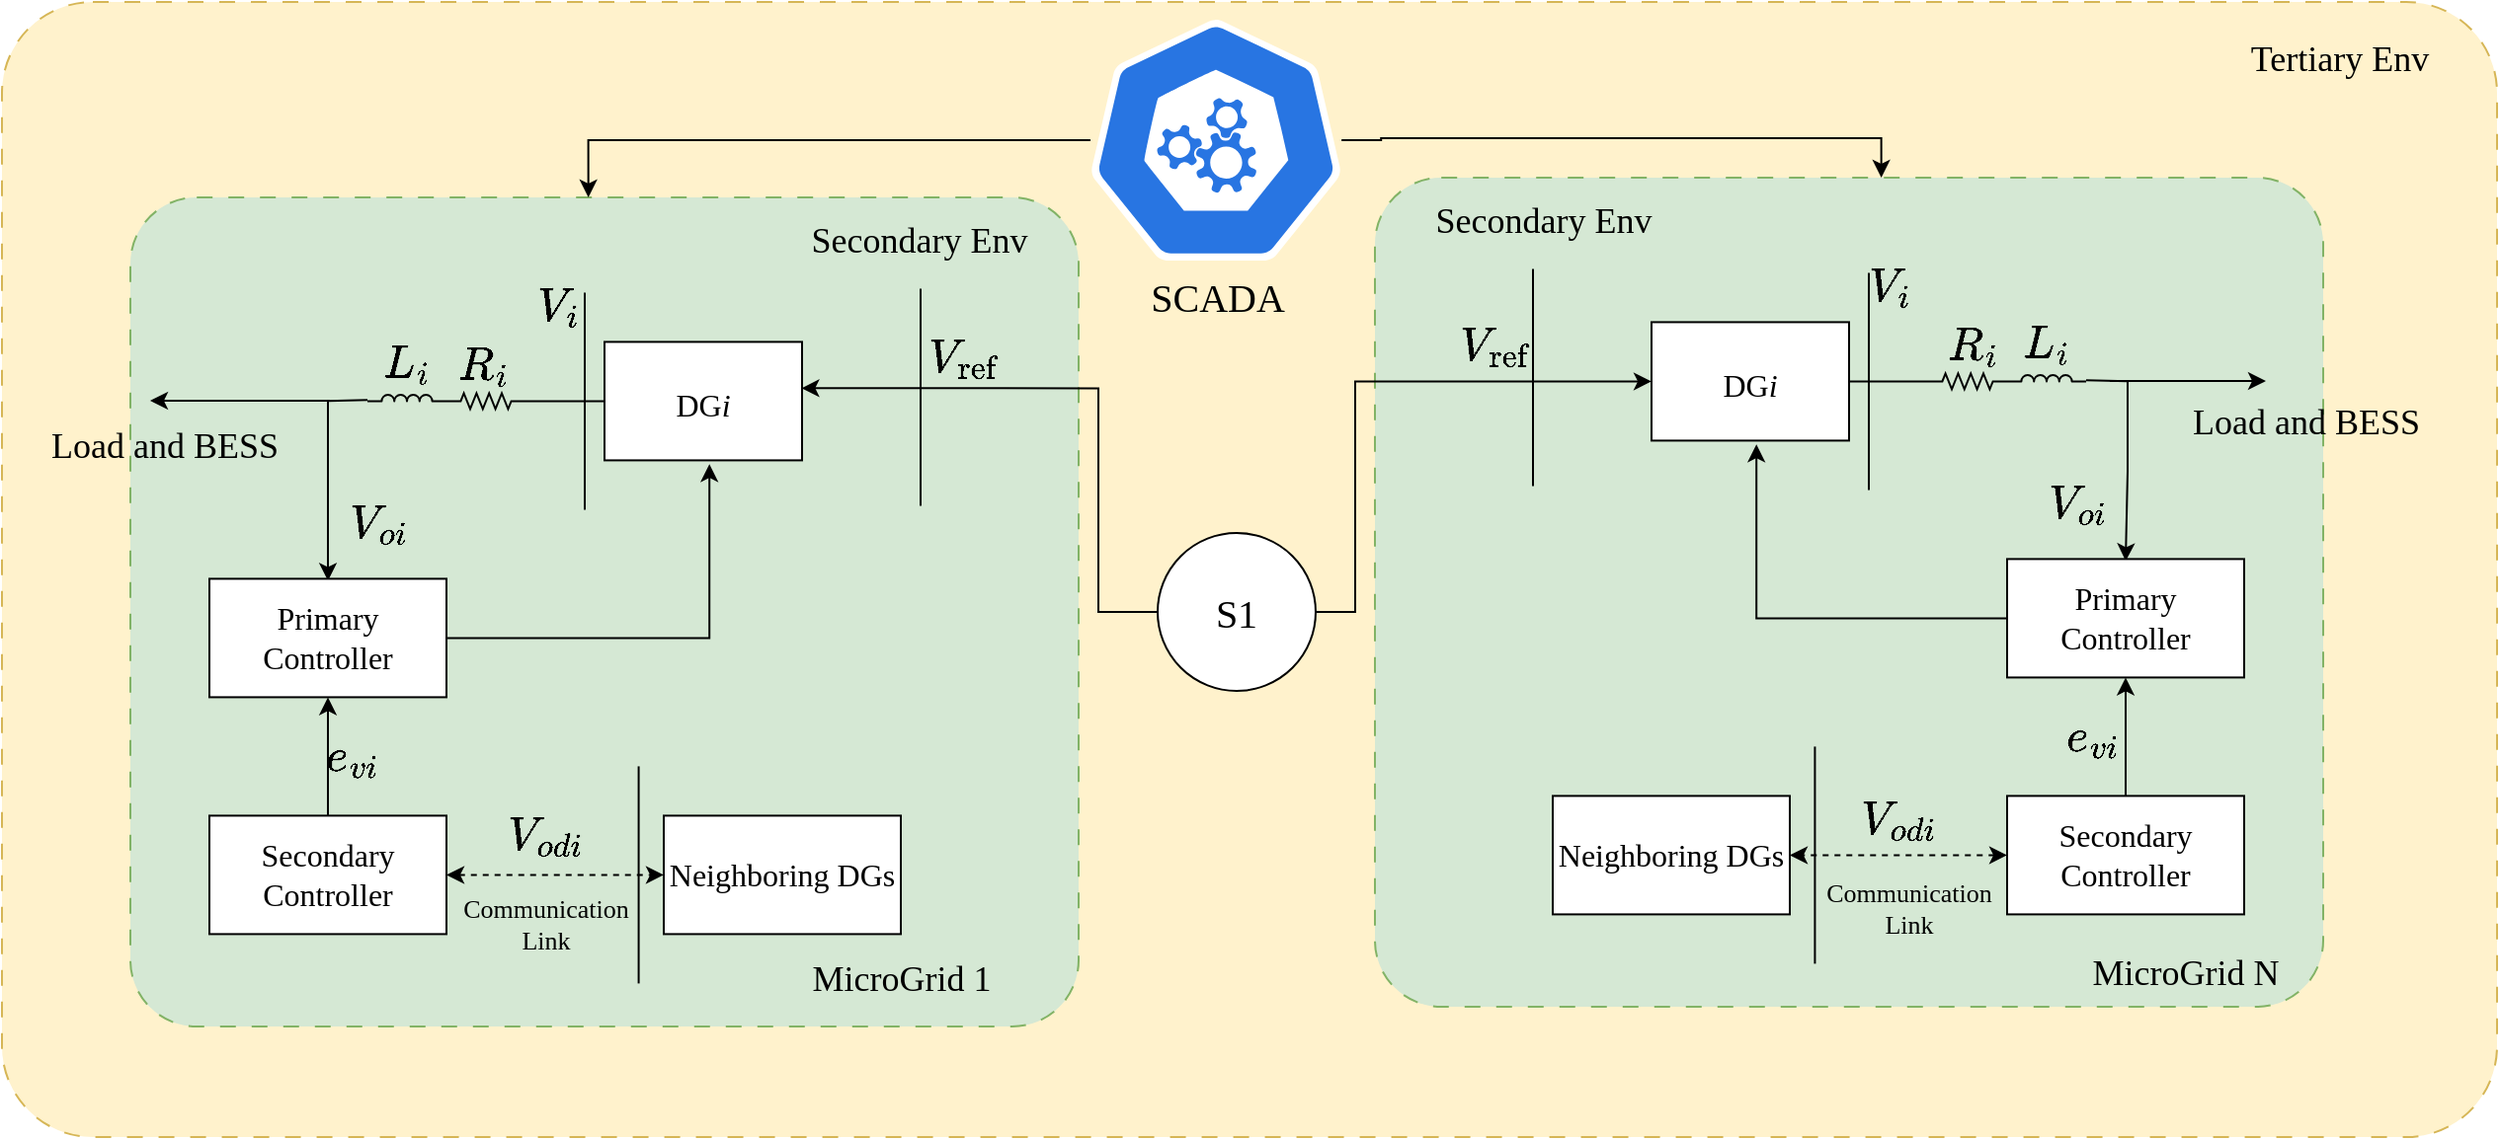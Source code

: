 <mxfile version="24.7.17">
  <diagram name="Page-1" id="SijFvWRQ9d3JYZ7rfSls">
    <mxGraphModel dx="2564" dy="1537" grid="0" gridSize="10" guides="0" tooltips="1" connect="1" arrows="1" fold="1" page="1" pageScale="1" pageWidth="850" pageHeight="1100" math="1" shadow="0">
      <root>
        <mxCell id="0" />
        <mxCell id="1" parent="0" />
        <mxCell id="hiO2bRL1TF32k89wcuFY-95" value="" style="rounded=1;whiteSpace=wrap;html=1;arcSize=8;dashed=1;dashPattern=8 8;fillColor=#fff2cc;strokeColor=#d6b656;" vertex="1" parent="1">
          <mxGeometry x="-105" y="231" width="1263" height="575" as="geometry" />
        </mxCell>
        <mxCell id="hiO2bRL1TF32k89wcuFY-91" value="" style="group;flipH=1;" vertex="1" connectable="0" parent="1">
          <mxGeometry x="590" y="320" width="537" height="423" as="geometry" />
        </mxCell>
        <mxCell id="hiO2bRL1TF32k89wcuFY-66" value="" style="rounded=1;whiteSpace=wrap;html=1;arcSize=8;dashed=1;dashPattern=8 8;fillColor=#d5e8d4;strokeColor=#82b366;" vertex="1" parent="hiO2bRL1TF32k89wcuFY-91">
          <mxGeometry width="480" height="420" as="geometry" />
        </mxCell>
        <mxCell id="hiO2bRL1TF32k89wcuFY-67" value="&lt;sub style=&quot;font-size: 16px;&quot;&gt;&lt;span style=&quot;font-size: 16px;&quot;&gt;DG&lt;/span&gt;&lt;i style=&quot;font-size: 16px;&quot;&gt;i&lt;/i&gt;&lt;/sub&gt;" style="rounded=0;whiteSpace=wrap;html=1;fontFamily=Times New Roman;fontSize=16;" vertex="1" parent="hiO2bRL1TF32k89wcuFY-91">
          <mxGeometry x="140" y="73.2" width="100" height="60" as="geometry" />
        </mxCell>
        <mxCell id="hiO2bRL1TF32k89wcuFY-68" value="$$V_{\text{ref}}$$" style="text;html=1;align=center;verticalAlign=middle;resizable=0;points=[];autosize=1;strokeColor=none;fillColor=none;fontSize=20;" vertex="1" parent="hiO2bRL1TF32k89wcuFY-91">
          <mxGeometry x="-30" y="65.0" width="180" height="40" as="geometry" />
        </mxCell>
        <mxCell id="hiO2bRL1TF32k89wcuFY-69" value="" style="pointerEvents=1;verticalLabelPosition=bottom;shadow=0;dashed=0;align=center;html=1;verticalAlign=top;shape=mxgraph.electrical.resistors.resistor_2;" vertex="1" parent="hiO2bRL1TF32k89wcuFY-91">
          <mxGeometry x="280" y="99.2" width="40" height="8" as="geometry" />
        </mxCell>
        <mxCell id="hiO2bRL1TF32k89wcuFY-70" style="edgeStyle=orthogonalEdgeStyle;rounded=0;orthogonalLoop=1;jettySize=auto;html=1;endArrow=classic;endFill=1;" edge="1" parent="hiO2bRL1TF32k89wcuFY-91">
          <mxGeometry relative="1" as="geometry">
            <mxPoint x="380" y="194.2" as="targetPoint" />
            <mxPoint x="360.0" y="102.629" as="sourcePoint" />
          </mxGeometry>
        </mxCell>
        <mxCell id="hiO2bRL1TF32k89wcuFY-71" value="" style="pointerEvents=1;verticalLabelPosition=bottom;shadow=0;dashed=0;align=center;html=1;verticalAlign=top;shape=mxgraph.electrical.inductors.inductor_3;" vertex="1" parent="hiO2bRL1TF32k89wcuFY-91">
          <mxGeometry x="320" y="100.0" width="40" height="3.2" as="geometry" />
        </mxCell>
        <mxCell id="hiO2bRL1TF32k89wcuFY-73" style="edgeStyle=orthogonalEdgeStyle;rounded=0;orthogonalLoop=1;jettySize=auto;html=1;endArrow=none;endFill=0;startArrow=classic;startFill=1;" edge="1" parent="hiO2bRL1TF32k89wcuFY-91" source="hiO2bRL1TF32k89wcuFY-74" target="hiO2bRL1TF32k89wcuFY-77">
          <mxGeometry relative="1" as="geometry" />
        </mxCell>
        <mxCell id="hiO2bRL1TF32k89wcuFY-74" value="Primary Controller" style="rounded=0;whiteSpace=wrap;html=1;fontFamily=Times New Roman;fontSize=16;" vertex="1" parent="hiO2bRL1TF32k89wcuFY-91">
          <mxGeometry x="320" y="193.2" width="120" height="60" as="geometry" />
        </mxCell>
        <mxCell id="hiO2bRL1TF32k89wcuFY-75" style="edgeStyle=orthogonalEdgeStyle;rounded=0;orthogonalLoop=1;jettySize=auto;html=1;entryX=0.531;entryY=1.032;entryDx=0;entryDy=0;entryPerimeter=0;" edge="1" parent="hiO2bRL1TF32k89wcuFY-91" source="hiO2bRL1TF32k89wcuFY-74" target="hiO2bRL1TF32k89wcuFY-67">
          <mxGeometry relative="1" as="geometry" />
        </mxCell>
        <mxCell id="hiO2bRL1TF32k89wcuFY-76" value="" style="edgeStyle=orthogonalEdgeStyle;rounded=0;orthogonalLoop=1;jettySize=auto;html=1;dashed=1;startArrow=classic;startFill=1;" edge="1" parent="hiO2bRL1TF32k89wcuFY-91" source="hiO2bRL1TF32k89wcuFY-77" target="hiO2bRL1TF32k89wcuFY-78">
          <mxGeometry relative="1" as="geometry" />
        </mxCell>
        <mxCell id="hiO2bRL1TF32k89wcuFY-77" value="Secondary Controller" style="rounded=0;whiteSpace=wrap;html=1;fontFamily=Times New Roman;fontSize=16;" vertex="1" parent="hiO2bRL1TF32k89wcuFY-91">
          <mxGeometry x="320" y="313.2" width="120" height="60" as="geometry" />
        </mxCell>
        <mxCell id="hiO2bRL1TF32k89wcuFY-78" value="Neighboring DGs" style="whiteSpace=wrap;html=1;fontFamily=Times New Roman;rounded=0;fontSize=16;" vertex="1" parent="hiO2bRL1TF32k89wcuFY-91">
          <mxGeometry x="90" y="313.2" width="120" height="60" as="geometry" />
        </mxCell>
        <mxCell id="hiO2bRL1TF32k89wcuFY-79" value="Communication&lt;div style=&quot;font-size: 13px;&quot;&gt;Link&lt;/div&gt;" style="text;html=1;align=center;verticalAlign=middle;resizable=0;points=[];autosize=1;strokeColor=none;fillColor=none;fontFamily=Times New Roman;fontSize=13;" vertex="1" parent="hiO2bRL1TF32k89wcuFY-91">
          <mxGeometry x="215" y="350.0" width="110" height="40" as="geometry" />
        </mxCell>
        <mxCell id="hiO2bRL1TF32k89wcuFY-80" value="" style="endArrow=none;html=1;rounded=0;" edge="1" parent="hiO2bRL1TF32k89wcuFY-91">
          <mxGeometry width="50" height="50" relative="1" as="geometry">
            <mxPoint x="80" y="156.2" as="sourcePoint" />
            <mxPoint x="80" y="46.2" as="targetPoint" />
          </mxGeometry>
        </mxCell>
        <mxCell id="hiO2bRL1TF32k89wcuFY-81" value="" style="endArrow=none;html=1;rounded=0;" edge="1" parent="hiO2bRL1TF32k89wcuFY-91">
          <mxGeometry width="50" height="50" relative="1" as="geometry">
            <mxPoint x="250" y="158.2" as="sourcePoint" />
            <mxPoint x="250" y="48.2" as="targetPoint" />
          </mxGeometry>
        </mxCell>
        <mxCell id="hiO2bRL1TF32k89wcuFY-82" value="$$V_{i}$$" style="text;html=1;align=center;verticalAlign=middle;resizable=0;points=[];autosize=1;strokeColor=none;fillColor=none;fontSize=20;" vertex="1" parent="hiO2bRL1TF32k89wcuFY-91">
          <mxGeometry x="205" y="35.0" width="110" height="40" as="geometry" />
        </mxCell>
        <mxCell id="hiO2bRL1TF32k89wcuFY-83" value="$$V_{odi}$$" style="text;html=1;align=center;verticalAlign=middle;resizable=0;points=[];autosize=1;strokeColor=none;fillColor=none;fontSize=20;" vertex="1" parent="hiO2bRL1TF32k89wcuFY-91">
          <mxGeometry x="200" y="305.0" width="130" height="40" as="geometry" />
        </mxCell>
        <mxCell id="hiO2bRL1TF32k89wcuFY-84" value="" style="endArrow=none;html=1;rounded=0;" edge="1" parent="hiO2bRL1TF32k89wcuFY-91">
          <mxGeometry width="50" height="50" relative="1" as="geometry">
            <mxPoint x="222.71" y="398.2" as="sourcePoint" />
            <mxPoint x="222.71" y="288.2" as="targetPoint" />
          </mxGeometry>
        </mxCell>
        <mxCell id="hiO2bRL1TF32k89wcuFY-85" value="$$R_i$$" style="text;html=1;align=center;verticalAlign=middle;resizable=0;points=[];autosize=1;strokeColor=none;fillColor=none;fontSize=20;" vertex="1" parent="hiO2bRL1TF32k89wcuFY-91">
          <mxGeometry x="252" y="65.2" width="100" height="40" as="geometry" />
        </mxCell>
        <mxCell id="hiO2bRL1TF32k89wcuFY-86" value="$$L_i$$" style="text;html=1;align=center;verticalAlign=middle;resizable=0;points=[];autosize=1;strokeColor=none;fillColor=none;fontSize=20;" vertex="1" parent="hiO2bRL1TF32k89wcuFY-91">
          <mxGeometry x="295" y="64.2" width="90" height="40" as="geometry" />
        </mxCell>
        <mxCell id="hiO2bRL1TF32k89wcuFY-88" value="$$V_{oi}$$" style="text;html=1;align=center;verticalAlign=middle;resizable=0;points=[];autosize=1;strokeColor=none;fillColor=none;fontSize=20;" vertex="1" parent="hiO2bRL1TF32k89wcuFY-91">
          <mxGeometry x="295" y="145.0" width="120" height="40" as="geometry" />
        </mxCell>
        <mxCell id="hiO2bRL1TF32k89wcuFY-89" value="$$e_{vi}$$" style="text;html=1;align=center;verticalAlign=middle;resizable=0;points=[];autosize=1;strokeColor=none;fillColor=none;fontSize=20;" vertex="1" parent="hiO2bRL1TF32k89wcuFY-91">
          <mxGeometry x="303" y="263.2" width="120" height="40" as="geometry" />
        </mxCell>
        <mxCell id="hiO2bRL1TF32k89wcuFY-93" style="edgeStyle=orthogonalEdgeStyle;rounded=0;orthogonalLoop=1;jettySize=auto;html=1;entryX=0;entryY=0.5;entryDx=0;entryDy=0;entryPerimeter=0;endArrow=none;endFill=0;" edge="1" parent="hiO2bRL1TF32k89wcuFY-91" source="hiO2bRL1TF32k89wcuFY-67" target="hiO2bRL1TF32k89wcuFY-69">
          <mxGeometry relative="1" as="geometry" />
        </mxCell>
        <mxCell id="hiO2bRL1TF32k89wcuFY-96" value="MicroGrid N" style="text;html=1;align=center;verticalAlign=middle;resizable=0;points=[];autosize=1;strokeColor=none;fillColor=none;fontFamily=Times New Roman;fontSize=18;" vertex="1" parent="hiO2bRL1TF32k89wcuFY-91">
          <mxGeometry x="354" y="386" width="112" height="34" as="geometry" />
        </mxCell>
        <mxCell id="hiO2bRL1TF32k89wcuFY-98" value="Secondary Env" style="text;html=1;align=center;verticalAlign=middle;resizable=0;points=[];autosize=1;strokeColor=none;fillColor=none;fontFamily=Times New Roman;fontSize=18;" vertex="1" parent="hiO2bRL1TF32k89wcuFY-91">
          <mxGeometry x="21" y="5" width="127" height="34" as="geometry" />
        </mxCell>
        <mxCell id="hiO2bRL1TF32k89wcuFY-106" value="" style="endArrow=classic;html=1;rounded=0;" edge="1" parent="hiO2bRL1TF32k89wcuFY-91">
          <mxGeometry width="50" height="50" relative="1" as="geometry">
            <mxPoint x="372" y="103" as="sourcePoint" />
            <mxPoint x="451" y="103" as="targetPoint" />
          </mxGeometry>
        </mxCell>
        <mxCell id="hiO2bRL1TF32k89wcuFY-107" value="Load and BESS" style="text;html=1;align=center;verticalAlign=middle;resizable=0;points=[];autosize=1;strokeColor=none;fillColor=none;fontFamily=Times New Roman;fontSize=18;" vertex="1" parent="hiO2bRL1TF32k89wcuFY-91">
          <mxGeometry x="404" y="107" width="133" height="34" as="geometry" />
        </mxCell>
        <mxCell id="hiO2bRL1TF32k89wcuFY-32" value="" style="rounded=1;whiteSpace=wrap;html=1;arcSize=8;dashed=1;dashPattern=8 8;fillColor=#d5e8d4;strokeColor=#82b366;" vertex="1" parent="1">
          <mxGeometry x="-40" y="330" width="480" height="420" as="geometry" />
        </mxCell>
        <mxCell id="hiO2bRL1TF32k89wcuFY-7" value="&lt;sub style=&quot;font-size: 16px;&quot;&gt;&lt;span style=&quot;font-size: 16px;&quot;&gt;DG&lt;/span&gt;&lt;i style=&quot;font-size: 16px;&quot;&gt;i&lt;/i&gt;&lt;/sub&gt;" style="rounded=0;whiteSpace=wrap;html=1;fontFamily=Times New Roman;fontSize=16;" vertex="1" parent="1">
          <mxGeometry x="200" y="403.2" width="100" height="60" as="geometry" />
        </mxCell>
        <mxCell id="hiO2bRL1TF32k89wcuFY-11" value="$$V_{\text{ref}}$$" style="text;html=1;align=center;verticalAlign=middle;resizable=0;points=[];autosize=1;strokeColor=none;fillColor=none;fontSize=20;" vertex="1" parent="1">
          <mxGeometry x="291" y="391" width="180" height="40" as="geometry" />
        </mxCell>
        <mxCell id="hiO2bRL1TF32k89wcuFY-12" value="" style="pointerEvents=1;verticalLabelPosition=bottom;shadow=0;dashed=0;align=center;html=1;verticalAlign=top;shape=mxgraph.electrical.resistors.resistor_2;" vertex="1" parent="1">
          <mxGeometry x="120" y="429.2" width="40" height="8" as="geometry" />
        </mxCell>
        <mxCell id="hiO2bRL1TF32k89wcuFY-15" style="edgeStyle=orthogonalEdgeStyle;rounded=0;orthogonalLoop=1;jettySize=auto;html=1;endArrow=classic;endFill=1;" edge="1" parent="1">
          <mxGeometry relative="1" as="geometry">
            <mxPoint x="60" y="524.2" as="targetPoint" />
            <mxPoint x="80.0" y="432.629" as="sourcePoint" />
          </mxGeometry>
        </mxCell>
        <mxCell id="hiO2bRL1TF32k89wcuFY-13" value="" style="pointerEvents=1;verticalLabelPosition=bottom;shadow=0;dashed=0;align=center;html=1;verticalAlign=top;shape=mxgraph.electrical.inductors.inductor_3;" vertex="1" parent="1">
          <mxGeometry x="80" y="430" width="40" height="3.2" as="geometry" />
        </mxCell>
        <mxCell id="hiO2bRL1TF32k89wcuFY-14" style="edgeStyle=orthogonalEdgeStyle;rounded=0;orthogonalLoop=1;jettySize=auto;html=1;entryX=1;entryY=0.5;entryDx=0;entryDy=0;entryPerimeter=0;endArrow=none;endFill=0;" edge="1" parent="1" source="hiO2bRL1TF32k89wcuFY-7" target="hiO2bRL1TF32k89wcuFY-12">
          <mxGeometry relative="1" as="geometry" />
        </mxCell>
        <mxCell id="hiO2bRL1TF32k89wcuFY-20" style="edgeStyle=orthogonalEdgeStyle;rounded=0;orthogonalLoop=1;jettySize=auto;html=1;endArrow=none;endFill=0;startArrow=classic;startFill=1;" edge="1" parent="1" source="hiO2bRL1TF32k89wcuFY-16" target="hiO2bRL1TF32k89wcuFY-19">
          <mxGeometry relative="1" as="geometry" />
        </mxCell>
        <mxCell id="hiO2bRL1TF32k89wcuFY-16" value="Primary Controller" style="rounded=0;whiteSpace=wrap;html=1;fontFamily=Times New Roman;fontSize=16;" vertex="1" parent="1">
          <mxGeometry y="523.2" width="120" height="60" as="geometry" />
        </mxCell>
        <mxCell id="hiO2bRL1TF32k89wcuFY-17" style="edgeStyle=orthogonalEdgeStyle;rounded=0;orthogonalLoop=1;jettySize=auto;html=1;entryX=0.531;entryY=1.032;entryDx=0;entryDy=0;entryPerimeter=0;" edge="1" parent="1" source="hiO2bRL1TF32k89wcuFY-16" target="hiO2bRL1TF32k89wcuFY-7">
          <mxGeometry relative="1" as="geometry" />
        </mxCell>
        <mxCell id="hiO2bRL1TF32k89wcuFY-22" value="" style="edgeStyle=orthogonalEdgeStyle;rounded=0;orthogonalLoop=1;jettySize=auto;html=1;dashed=1;startArrow=classic;startFill=1;" edge="1" parent="1" source="hiO2bRL1TF32k89wcuFY-19" target="hiO2bRL1TF32k89wcuFY-21">
          <mxGeometry relative="1" as="geometry" />
        </mxCell>
        <mxCell id="hiO2bRL1TF32k89wcuFY-19" value="Secondary Controller" style="rounded=0;whiteSpace=wrap;html=1;fontFamily=Times New Roman;fontSize=16;" vertex="1" parent="1">
          <mxGeometry y="643.2" width="120" height="60" as="geometry" />
        </mxCell>
        <mxCell id="hiO2bRL1TF32k89wcuFY-21" value="Neighboring DGs" style="whiteSpace=wrap;html=1;fontFamily=Times New Roman;rounded=0;fontSize=16;" vertex="1" parent="1">
          <mxGeometry x="230" y="643.2" width="120" height="60" as="geometry" />
        </mxCell>
        <mxCell id="hiO2bRL1TF32k89wcuFY-23" value="Communication&lt;div style=&quot;font-size: 13px;&quot;&gt;Link&lt;/div&gt;" style="text;html=1;align=center;verticalAlign=middle;resizable=0;points=[];autosize=1;strokeColor=none;fillColor=none;fontFamily=Times New Roman;fontSize=13;" vertex="1" parent="1">
          <mxGeometry x="115" y="678.2" width="110" height="40" as="geometry" />
        </mxCell>
        <mxCell id="hiO2bRL1TF32k89wcuFY-25" value="" style="endArrow=none;html=1;rounded=0;" edge="1" parent="1">
          <mxGeometry width="50" height="50" relative="1" as="geometry">
            <mxPoint x="360" y="486.2" as="sourcePoint" />
            <mxPoint x="360" y="376.2" as="targetPoint" />
          </mxGeometry>
        </mxCell>
        <mxCell id="hiO2bRL1TF32k89wcuFY-26" value="" style="endArrow=none;html=1;rounded=0;" edge="1" parent="1">
          <mxGeometry width="50" height="50" relative="1" as="geometry">
            <mxPoint x="190" y="488.2" as="sourcePoint" />
            <mxPoint x="190" y="378.2" as="targetPoint" />
          </mxGeometry>
        </mxCell>
        <mxCell id="hiO2bRL1TF32k89wcuFY-27" value="$$V_{i}$$" style="text;html=1;align=center;verticalAlign=middle;resizable=0;points=[];autosize=1;strokeColor=none;fillColor=none;fontSize=20;" vertex="1" parent="1">
          <mxGeometry x="121" y="365" width="110" height="40" as="geometry" />
        </mxCell>
        <mxCell id="hiO2bRL1TF32k89wcuFY-28" value="$$V_{odi}$$" style="text;html=1;align=center;verticalAlign=middle;resizable=0;points=[];autosize=1;strokeColor=none;fillColor=none;fontSize=20;" vertex="1" parent="1">
          <mxGeometry x="105" y="633.2" width="130" height="40" as="geometry" />
        </mxCell>
        <mxCell id="hiO2bRL1TF32k89wcuFY-29" value="" style="endArrow=none;html=1;rounded=0;" edge="1" parent="1">
          <mxGeometry width="50" height="50" relative="1" as="geometry">
            <mxPoint x="217.29" y="728.2" as="sourcePoint" />
            <mxPoint x="217.29" y="618.2" as="targetPoint" />
          </mxGeometry>
        </mxCell>
        <mxCell id="hiO2bRL1TF32k89wcuFY-30" value="$$R_i$$" style="text;html=1;align=center;verticalAlign=middle;resizable=0;points=[];autosize=1;strokeColor=none;fillColor=none;fontSize=20;" vertex="1" parent="1">
          <mxGeometry x="88" y="395.2" width="100" height="40" as="geometry" />
        </mxCell>
        <mxCell id="hiO2bRL1TF32k89wcuFY-31" value="$$L_i$$" style="text;html=1;align=center;verticalAlign=middle;resizable=0;points=[];autosize=1;strokeColor=none;fillColor=none;fontSize=20;" vertex="1" parent="1">
          <mxGeometry x="55" y="394.2" width="90" height="40" as="geometry" />
        </mxCell>
        <mxCell id="hiO2bRL1TF32k89wcuFY-33" value="MicroGrid 1" style="text;html=1;align=center;verticalAlign=middle;resizable=0;points=[];autosize=1;strokeColor=none;fillColor=none;fontFamily=Times New Roman;fontSize=18;" vertex="1" parent="1">
          <mxGeometry x="295" y="706" width="110" height="40" as="geometry" />
        </mxCell>
        <mxCell id="hiO2bRL1TF32k89wcuFY-94" style="edgeStyle=orthogonalEdgeStyle;rounded=0;orthogonalLoop=1;jettySize=auto;html=1;entryX=0;entryY=0.5;entryDx=0;entryDy=0;" edge="1" parent="1" source="hiO2bRL1TF32k89wcuFY-36" target="hiO2bRL1TF32k89wcuFY-67">
          <mxGeometry relative="1" as="geometry">
            <Array as="points">
              <mxPoint x="580" y="540" />
              <mxPoint x="580" y="423" />
            </Array>
          </mxGeometry>
        </mxCell>
        <mxCell id="hiO2bRL1TF32k89wcuFY-36" value="S1" style="ellipse;whiteSpace=wrap;html=1;aspect=fixed;fontFamily=Times New Roman;fontSize=20;" vertex="1" parent="1">
          <mxGeometry x="480" y="500" width="80" height="80" as="geometry" />
        </mxCell>
        <mxCell id="hiO2bRL1TF32k89wcuFY-37" style="edgeStyle=orthogonalEdgeStyle;rounded=0;orthogonalLoop=1;jettySize=auto;html=1;entryX=0.997;entryY=0.391;entryDx=0;entryDy=0;entryPerimeter=0;" edge="1" parent="1" source="hiO2bRL1TF32k89wcuFY-36" target="hiO2bRL1TF32k89wcuFY-7">
          <mxGeometry relative="1" as="geometry">
            <Array as="points">
              <mxPoint x="450" y="540" />
              <mxPoint x="450" y="427" />
            </Array>
          </mxGeometry>
        </mxCell>
        <mxCell id="hiO2bRL1TF32k89wcuFY-39" value="$$V_{oi}$$" style="text;html=1;align=center;verticalAlign=middle;resizable=0;points=[];autosize=1;strokeColor=none;fillColor=none;fontSize=20;" vertex="1" parent="1">
          <mxGeometry x="25" y="475" width="120" height="40" as="geometry" />
        </mxCell>
        <mxCell id="hiO2bRL1TF32k89wcuFY-41" value="$$e_{vi}$$" style="text;html=1;align=center;verticalAlign=middle;resizable=0;points=[];autosize=1;strokeColor=none;fillColor=none;fontSize=20;" vertex="1" parent="1">
          <mxGeometry x="12" y="593.2" width="120" height="40" as="geometry" />
        </mxCell>
        <mxCell id="hiO2bRL1TF32k89wcuFY-97" value="Secondary Env" style="text;html=1;align=center;verticalAlign=middle;resizable=0;points=[];autosize=1;strokeColor=none;fillColor=none;fontFamily=Times New Roman;fontSize=18;" vertex="1" parent="1">
          <mxGeometry x="295" y="335" width="127" height="34" as="geometry" />
        </mxCell>
        <mxCell id="hiO2bRL1TF32k89wcuFY-99" value="Tertiary Env" style="text;html=1;align=center;verticalAlign=middle;resizable=0;points=[];autosize=1;strokeColor=none;fillColor=none;fontFamily=Times New Roman;fontSize=18;" vertex="1" parent="1">
          <mxGeometry x="1024" y="243" width="108" height="34" as="geometry" />
        </mxCell>
        <mxCell id="hiO2bRL1TF32k89wcuFY-100" value="&lt;font style=&quot;font-size: 20px;&quot; face=&quot;Times New Roman&quot;&gt;SCADA&lt;/font&gt;" style="aspect=fixed;sketch=0;html=1;dashed=0;whitespace=wrap;verticalLabelPosition=bottom;verticalAlign=top;fillColor=#2875E2;strokeColor=#ffffff;points=[[0.005,0.63,0],[0.1,0.2,0],[0.9,0.2,0],[0.5,0,0],[0.995,0.63,0],[0.72,0.99,0],[0.5,1,0],[0.28,0.99,0]];shape=mxgraph.kubernetes.icon2;prIcon=sched" vertex="1" parent="1">
          <mxGeometry x="446" y="240" width="127.08" height="122" as="geometry" />
        </mxCell>
        <mxCell id="hiO2bRL1TF32k89wcuFY-101" style="edgeStyle=orthogonalEdgeStyle;rounded=0;orthogonalLoop=1;jettySize=auto;html=1;entryX=0.483;entryY=0;entryDx=0;entryDy=0;entryPerimeter=0;" edge="1" parent="1" source="hiO2bRL1TF32k89wcuFY-100" target="hiO2bRL1TF32k89wcuFY-32">
          <mxGeometry relative="1" as="geometry" />
        </mxCell>
        <mxCell id="hiO2bRL1TF32k89wcuFY-104" value="" style="endArrow=classic;html=1;rounded=0;" edge="1" parent="1">
          <mxGeometry width="50" height="50" relative="1" as="geometry">
            <mxPoint x="61" y="433" as="sourcePoint" />
            <mxPoint x="-30" y="433" as="targetPoint" />
          </mxGeometry>
        </mxCell>
        <mxCell id="hiO2bRL1TF32k89wcuFY-105" value="Load and BESS" style="text;html=1;align=center;verticalAlign=middle;resizable=0;points=[];autosize=1;strokeColor=none;fillColor=none;fontFamily=Times New Roman;fontSize=18;" vertex="1" parent="1">
          <mxGeometry x="-90" y="439" width="133" height="34" as="geometry" />
        </mxCell>
        <mxCell id="hiO2bRL1TF32k89wcuFY-108" style="edgeStyle=orthogonalEdgeStyle;rounded=0;orthogonalLoop=1;jettySize=auto;html=1;entryX=0.534;entryY=0;entryDx=0;entryDy=0;entryPerimeter=0;" edge="1" parent="1" source="hiO2bRL1TF32k89wcuFY-100" target="hiO2bRL1TF32k89wcuFY-66">
          <mxGeometry relative="1" as="geometry" />
        </mxCell>
      </root>
    </mxGraphModel>
  </diagram>
</mxfile>
